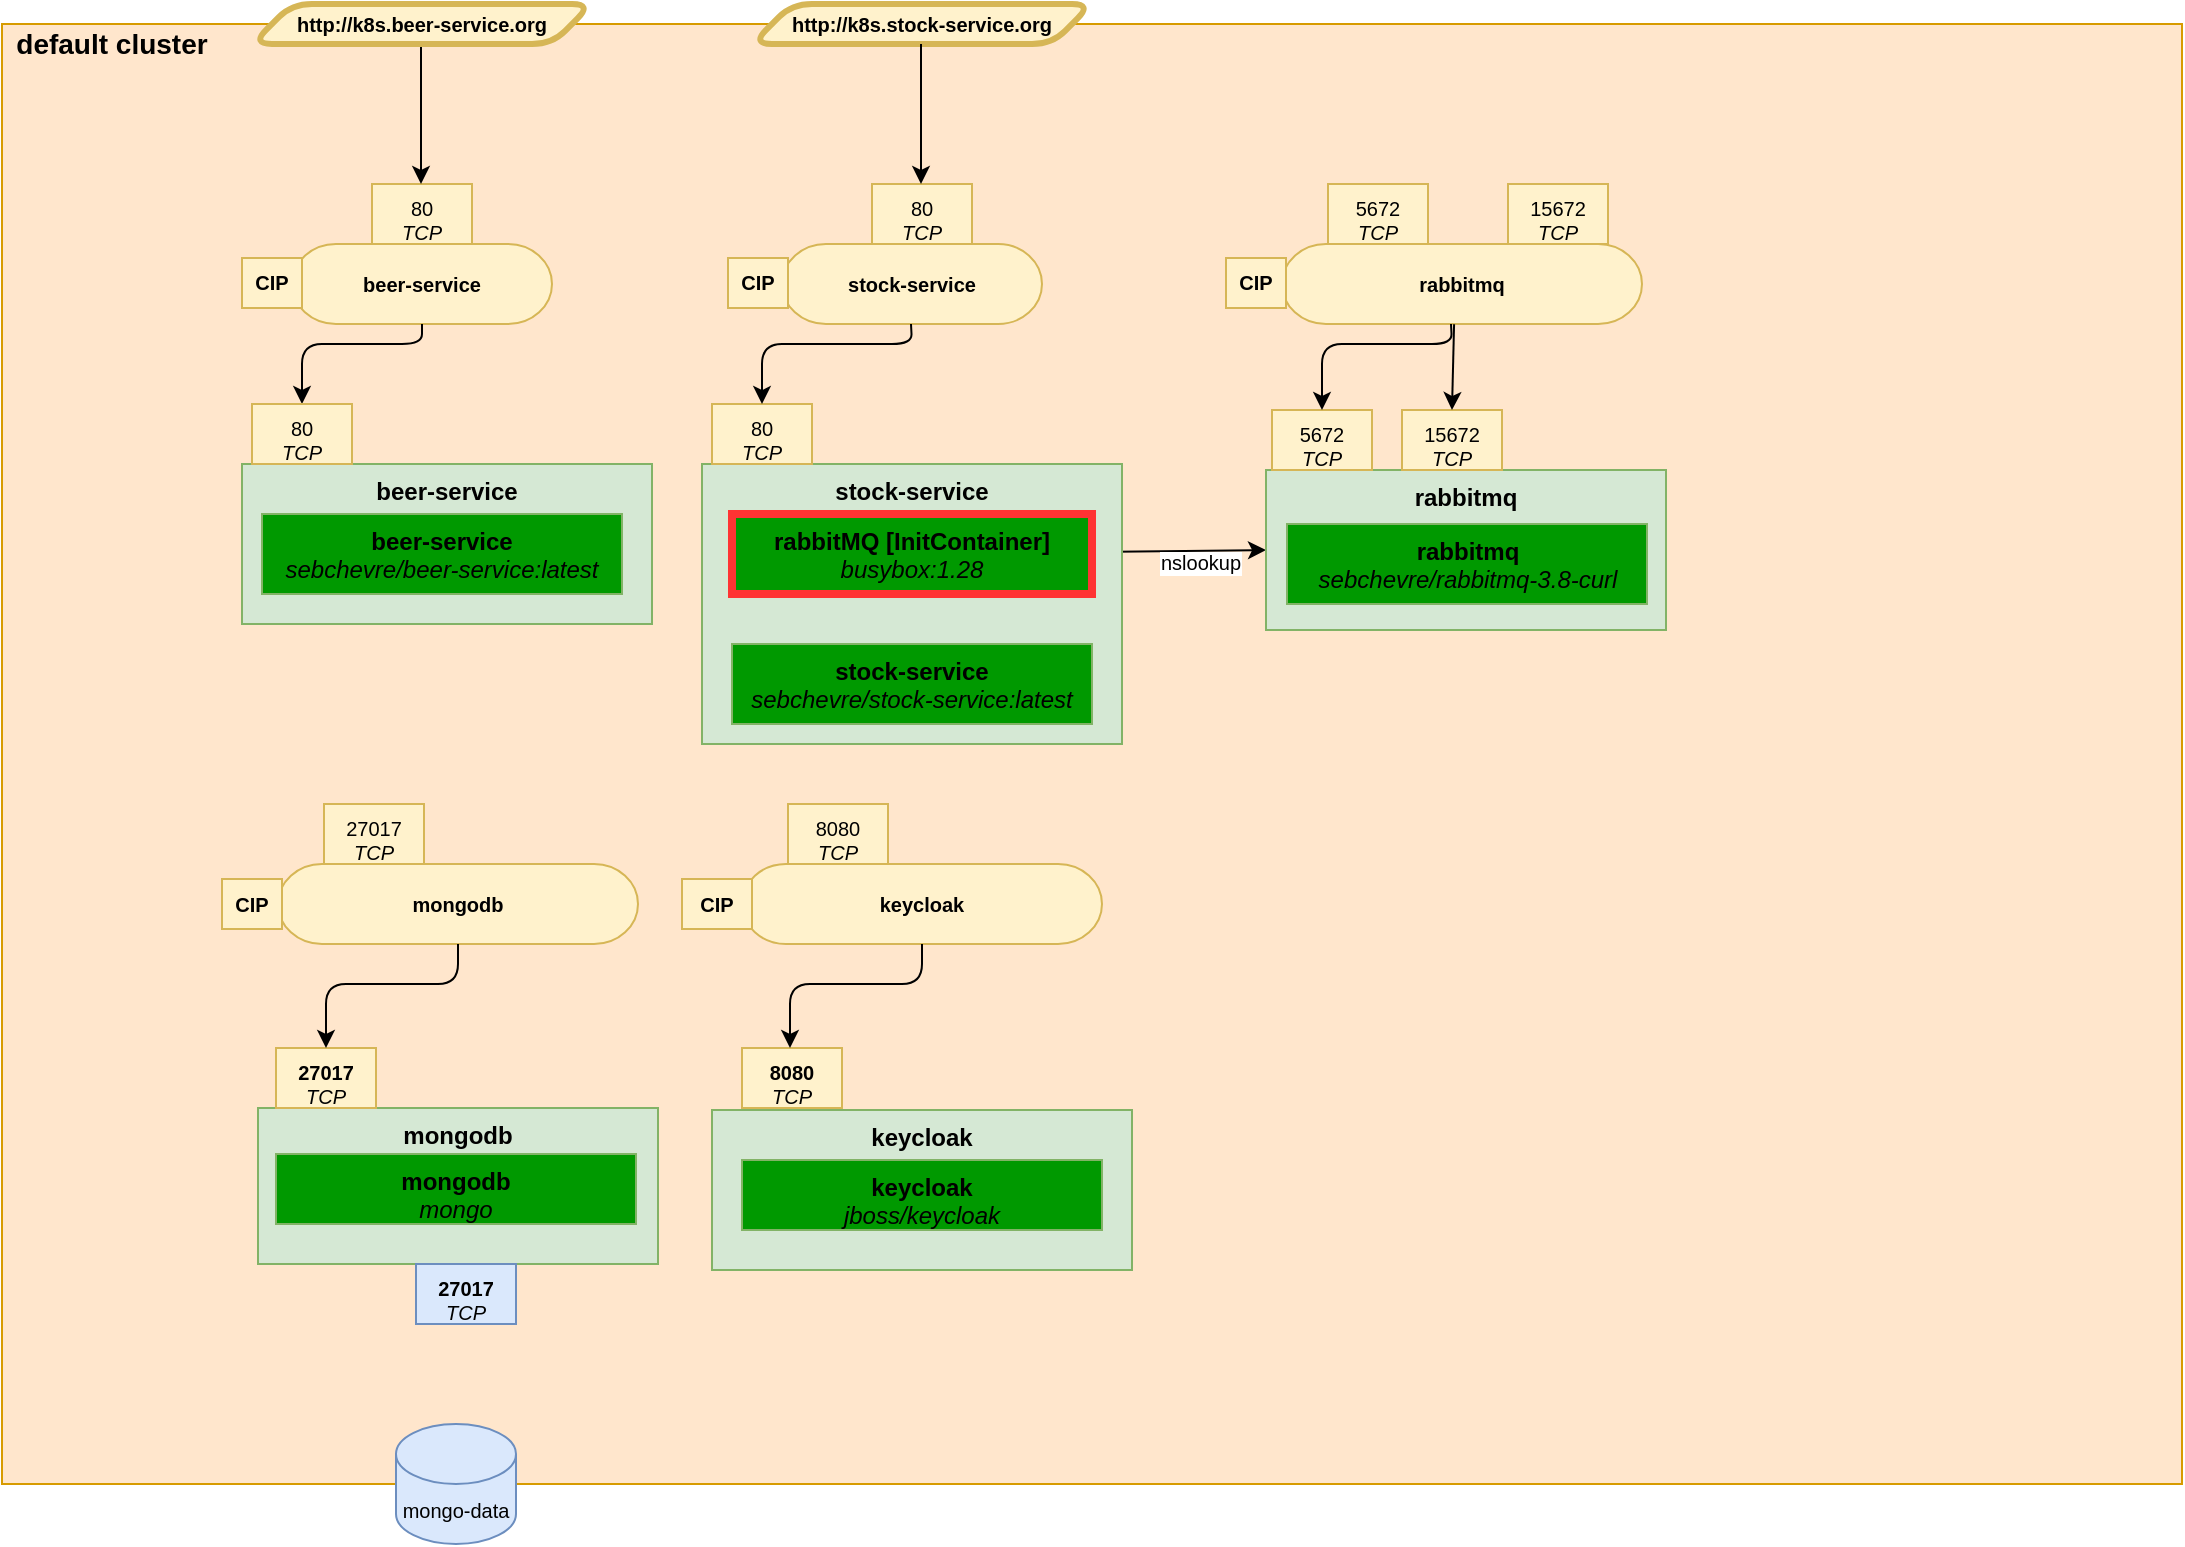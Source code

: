<mxfile version="14.5.1" type="device"><diagram id="rJM5F1tA7AdjbbuWtzJV" name="Page-1"><mxGraphModel dx="823" dy="608" grid="1" gridSize="10" guides="1" tooltips="1" connect="1" arrows="1" fold="1" page="1" pageScale="1" pageWidth="1169" pageHeight="827" math="0" shadow="0"><root><mxCell id="0"/><mxCell id="1" parent="0"/><mxCell id="yTPB5i1iN0pxyLzIITRG-1" value="" style="rounded=0;whiteSpace=wrap;html=1;fillColor=#ffe6cc;strokeColor=#d79b00;align=center;labelPosition=center;verticalLabelPosition=top;verticalAlign=bottom;" vertex="1" parent="1"><mxGeometry x="60" y="180" width="1090" height="730" as="geometry"/></mxCell><mxCell id="yTPB5i1iN0pxyLzIITRG-2" value="default cluster" style="text;html=1;strokeColor=none;fillColor=none;align=center;verticalAlign=middle;whiteSpace=wrap;rounded=0;fontStyle=1;fontSize=14;" vertex="1" parent="1"><mxGeometry x="60" y="180" width="110" height="20" as="geometry"/></mxCell><mxCell id="yTPB5i1iN0pxyLzIITRG-5" value="keycloak" style="rounded=0;whiteSpace=wrap;html=1;fontSize=12;align=center;fontStyle=1;fillColor=#d5e8d4;strokeColor=#82b366;verticalAlign=top;" vertex="1" parent="1"><mxGeometry x="415" y="723" width="210" height="80" as="geometry"/></mxCell><mxCell id="yTPB5i1iN0pxyLzIITRG-6" value="mongodb" style="rounded=0;whiteSpace=wrap;html=1;fontSize=12;align=center;fontStyle=1;fillColor=#d5e8d4;strokeColor=#82b366;verticalAlign=top;" vertex="1" parent="1"><mxGeometry x="188" y="722" width="200" height="78" as="geometry"/></mxCell><mxCell id="yTPB5i1iN0pxyLzIITRG-18" value="" style="endArrow=classic;html=1;fontSize=10;entryX=0;entryY=0.5;entryDx=0;entryDy=0;" edge="1" parent="1" source="yTPB5i1iN0pxyLzIITRG-17" target="yTPB5i1iN0pxyLzIITRG-7"><mxGeometry width="50" height="50" relative="1" as="geometry"><mxPoint x="725" y="442.5" as="sourcePoint"/><mxPoint x="830" y="443" as="targetPoint"/><Array as="points"/></mxGeometry></mxCell><mxCell id="yTPB5i1iN0pxyLzIITRG-30" value="nslookup" style="edgeLabel;html=1;align=center;verticalAlign=middle;resizable=0;points=[];fontSize=10;" vertex="1" connectable="0" parent="yTPB5i1iN0pxyLzIITRG-18"><mxGeometry x="0.239" y="-5" relative="1" as="geometry"><mxPoint as="offset"/></mxGeometry></mxCell><mxCell id="yTPB5i1iN0pxyLzIITRG-38" value="" style="group" vertex="1" connectable="0" parent="1"><mxGeometry x="160" y="170" width="225" height="310" as="geometry"/></mxCell><mxCell id="yTPB5i1iN0pxyLzIITRG-11" value="beer-service" style="rounded=1;whiteSpace=wrap;html=1;fillColor=#fff2cc;fontSize=10;align=center;arcSize=55;strokeColor=#d6b656;fontStyle=1" vertex="1" parent="yTPB5i1iN0pxyLzIITRG-38"><mxGeometry x="45" y="120" width="130" height="40" as="geometry"/></mxCell><mxCell id="yTPB5i1iN0pxyLzIITRG-12" value="" style="endArrow=classic;html=1;fontSize=10;entryX=0.5;entryY=0;entryDx=0;entryDy=0;exitX=0.5;exitY=1;exitDx=0;exitDy=0;" edge="1" parent="yTPB5i1iN0pxyLzIITRG-38" source="yTPB5i1iN0pxyLzIITRG-11" target="yTPB5i1iN0pxyLzIITRG-9"><mxGeometry width="50" height="50" relative="1" as="geometry"><mxPoint x="80" y="10" as="sourcePoint"/><mxPoint x="130" y="-40" as="targetPoint"/><Array as="points"><mxPoint x="110" y="170"/><mxPoint x="50" y="170"/></Array></mxGeometry></mxCell><mxCell id="yTPB5i1iN0pxyLzIITRG-13" value="&lt;span style=&quot;font-weight: normal; font-size: 10px;&quot;&gt;80&lt;/span&gt;&lt;br style=&quot;font-size: 10px;&quot;&gt;&lt;span style=&quot;font-weight: normal; font-size: 10px;&quot;&gt;&lt;i style=&quot;font-size: 10px;&quot;&gt;TCP&lt;/i&gt;&lt;/span&gt;" style="rounded=0;whiteSpace=wrap;html=1;fontSize=10;align=center;fontStyle=1;strokeColor=#d6b656;verticalAlign=top;fillColor=#fff2cc;" vertex="1" parent="yTPB5i1iN0pxyLzIITRG-38"><mxGeometry x="85" y="90" width="50" height="30" as="geometry"/></mxCell><mxCell id="yTPB5i1iN0pxyLzIITRG-3" value="beer-service" style="rounded=0;whiteSpace=wrap;html=1;fontSize=12;align=center;fontStyle=1;fillColor=#d5e8d4;strokeColor=#82b366;verticalAlign=top;" vertex="1" parent="yTPB5i1iN0pxyLzIITRG-38"><mxGeometry x="20" y="230" width="205" height="80" as="geometry"/></mxCell><mxCell id="yTPB5i1iN0pxyLzIITRG-9" value="&lt;span style=&quot;font-weight: normal; font-size: 10px;&quot;&gt;80&lt;/span&gt;&lt;br style=&quot;font-size: 10px;&quot;&gt;&lt;span style=&quot;font-weight: normal; font-size: 10px;&quot;&gt;&lt;i style=&quot;font-size: 10px;&quot;&gt;TCP&lt;/i&gt;&lt;/span&gt;" style="rounded=0;whiteSpace=wrap;html=1;fontSize=10;align=center;fontStyle=1;strokeColor=#d6b656;verticalAlign=top;fillColor=#fff2cc;" vertex="1" parent="yTPB5i1iN0pxyLzIITRG-38"><mxGeometry x="25" y="200" width="50" height="30" as="geometry"/></mxCell><mxCell id="yTPB5i1iN0pxyLzIITRG-24" value="" style="endArrow=classic;html=1;fontSize=10;entryX=0.5;entryY=0;entryDx=0;entryDy=0;" edge="1" parent="yTPB5i1iN0pxyLzIITRG-38"><mxGeometry width="50" height="50" relative="1" as="geometry"><mxPoint x="109.5" y="20" as="sourcePoint"/><mxPoint x="109.5" y="90" as="targetPoint"/></mxGeometry></mxCell><mxCell id="yTPB5i1iN0pxyLzIITRG-25" value="http://k8s.beer-service.org" style="shape=parallelogram;perimeter=parallelogramPerimeter;whiteSpace=wrap;html=1;fixedSize=1;rounded=1;strokeColor=#d6b656;strokeWidth=3;fillColor=#fff2cc;fontSize=10;align=center;fontStyle=1" vertex="1" parent="yTPB5i1iN0pxyLzIITRG-38"><mxGeometry x="25" width="170" height="20" as="geometry"/></mxCell><mxCell id="yTPB5i1iN0pxyLzIITRG-27" value="beer-service&lt;br&gt;&lt;i style=&quot;font-weight: normal&quot;&gt;sebchevre/beer-service:latest&lt;/i&gt;" style="rounded=0;whiteSpace=wrap;html=1;fontSize=12;align=center;fontStyle=1;strokeColor=#82b366;verticalAlign=top;fillColor=#009900;" vertex="1" parent="yTPB5i1iN0pxyLzIITRG-38"><mxGeometry x="30" y="255" width="180" height="40" as="geometry"/></mxCell><mxCell id="yTPB5i1iN0pxyLzIITRG-39" value="" style="group" vertex="1" connectable="0" parent="1"><mxGeometry x="410" y="170" width="220" height="370" as="geometry"/></mxCell><mxCell id="yTPB5i1iN0pxyLzIITRG-15" value="stock-service" style="rounded=0;whiteSpace=wrap;html=1;fontSize=12;align=center;fontStyle=1;fillColor=#d5e8d4;strokeColor=#82b366;verticalAlign=top;" vertex="1" parent="yTPB5i1iN0pxyLzIITRG-39"><mxGeometry y="230" width="210" height="140" as="geometry"/></mxCell><mxCell id="yTPB5i1iN0pxyLzIITRG-16" value="stock-service&lt;br&gt;&lt;i style=&quot;font-weight: normal&quot;&gt;sebchevre/stock-service:latest&lt;/i&gt;" style="rounded=0;whiteSpace=wrap;html=1;fontSize=12;align=center;fontStyle=1;strokeColor=#82b366;verticalAlign=top;fillColor=#009900;" vertex="1" parent="yTPB5i1iN0pxyLzIITRG-39"><mxGeometry x="15" y="320" width="180" height="40" as="geometry"/></mxCell><mxCell id="yTPB5i1iN0pxyLzIITRG-17" value="rabbitMQ [InitContainer]&lt;br&gt;&lt;i style=&quot;font-weight: normal&quot;&gt;busybox:1.28&lt;/i&gt;" style="rounded=0;whiteSpace=wrap;html=1;fontSize=12;align=center;fontStyle=1;verticalAlign=top;fillColor=#009900;strokeColor=#FF3333;strokeWidth=4;" vertex="1" parent="yTPB5i1iN0pxyLzIITRG-39"><mxGeometry x="15" y="255" width="180" height="40" as="geometry"/></mxCell><mxCell id="yTPB5i1iN0pxyLzIITRG-19" value="&lt;span style=&quot;font-weight: normal; font-size: 10px;&quot;&gt;80&lt;/span&gt;&lt;br style=&quot;font-size: 10px;&quot;&gt;&lt;span style=&quot;font-weight: normal; font-size: 10px;&quot;&gt;&lt;i style=&quot;font-size: 10px;&quot;&gt;TCP&lt;/i&gt;&lt;/span&gt;" style="rounded=0;whiteSpace=wrap;html=1;fontSize=10;align=center;fontStyle=1;strokeColor=#d6b656;verticalAlign=top;fillColor=#fff2cc;" vertex="1" parent="yTPB5i1iN0pxyLzIITRG-39"><mxGeometry x="5" y="200" width="50" height="30" as="geometry"/></mxCell><mxCell id="yTPB5i1iN0pxyLzIITRG-20" value="stock-service" style="rounded=1;whiteSpace=wrap;html=1;fillColor=#fff2cc;fontSize=10;align=center;arcSize=55;strokeColor=#d6b656;fontStyle=1" vertex="1" parent="yTPB5i1iN0pxyLzIITRG-39"><mxGeometry x="40" y="120" width="130" height="40" as="geometry"/></mxCell><mxCell id="yTPB5i1iN0pxyLzIITRG-21" value="&lt;span style=&quot;font-weight: normal; font-size: 10px;&quot;&gt;80&lt;/span&gt;&lt;br style=&quot;font-size: 10px;&quot;&gt;&lt;span style=&quot;font-weight: normal; font-size: 10px;&quot;&gt;&lt;i style=&quot;font-size: 10px;&quot;&gt;TCP&lt;/i&gt;&lt;/span&gt;" style="rounded=0;whiteSpace=wrap;html=1;fontSize=10;align=center;fontStyle=1;strokeColor=#d6b656;verticalAlign=top;fillColor=#fff2cc;" vertex="1" parent="yTPB5i1iN0pxyLzIITRG-39"><mxGeometry x="85" y="90" width="50" height="30" as="geometry"/></mxCell><mxCell id="yTPB5i1iN0pxyLzIITRG-22" value="" style="endArrow=classic;html=1;fontSize=10;entryX=0.5;entryY=0;entryDx=0;entryDy=0;" edge="1" parent="yTPB5i1iN0pxyLzIITRG-39" target="yTPB5i1iN0pxyLzIITRG-19"><mxGeometry width="50" height="50" relative="1" as="geometry"><mxPoint x="104.5" y="160" as="sourcePoint"/><mxPoint x="104.5" y="230" as="targetPoint"/><Array as="points"><mxPoint x="105" y="170"/><mxPoint x="30" y="170"/></Array></mxGeometry></mxCell><mxCell id="yTPB5i1iN0pxyLzIITRG-23" value="http://k8s.stock-service.org" style="shape=parallelogram;perimeter=parallelogramPerimeter;whiteSpace=wrap;html=1;fixedSize=1;rounded=1;strokeColor=#d6b656;strokeWidth=3;fillColor=#fff2cc;fontSize=10;align=center;fontStyle=1" vertex="1" parent="yTPB5i1iN0pxyLzIITRG-39"><mxGeometry x="25" width="170" height="20" as="geometry"/></mxCell><mxCell id="yTPB5i1iN0pxyLzIITRG-26" value="" style="endArrow=classic;html=1;fontSize=10;entryX=0.5;entryY=0;entryDx=0;entryDy=0;" edge="1" parent="yTPB5i1iN0pxyLzIITRG-39"><mxGeometry width="50" height="50" relative="1" as="geometry"><mxPoint x="109.5" y="20" as="sourcePoint"/><mxPoint x="109.5" y="90" as="targetPoint"/></mxGeometry></mxCell><mxCell id="yTPB5i1iN0pxyLzIITRG-40" value="" style="group" vertex="1" connectable="0" parent="1"><mxGeometry x="680" y="260" width="220" height="223" as="geometry"/></mxCell><mxCell id="yTPB5i1iN0pxyLzIITRG-7" value="rabbitmq" style="rounded=0;whiteSpace=wrap;html=1;fontSize=12;align=center;fontStyle=1;fillColor=#d5e8d4;strokeColor=#82b366;verticalAlign=top;" vertex="1" parent="yTPB5i1iN0pxyLzIITRG-40"><mxGeometry x="12" y="143" width="200" height="80" as="geometry"/></mxCell><mxCell id="yTPB5i1iN0pxyLzIITRG-8" value="rabbitmq&lt;br&gt;&lt;span style=&quot;font-weight: 400&quot;&gt;&lt;i&gt;sebchevre/rabbitmq-3.8-curl&lt;/i&gt;&lt;/span&gt;" style="rounded=0;whiteSpace=wrap;html=1;fontSize=12;align=center;fontStyle=1;strokeColor=#82b366;verticalAlign=top;fillColor=#009900;" vertex="1" parent="yTPB5i1iN0pxyLzIITRG-40"><mxGeometry x="22.5" y="170" width="180" height="40" as="geometry"/></mxCell><mxCell id="yTPB5i1iN0pxyLzIITRG-28" value="&lt;span style=&quot;font-weight: 400&quot;&gt;5672&lt;/span&gt;&lt;br style=&quot;font-size: 10px&quot;&gt;&lt;span style=&quot;font-weight: normal ; font-size: 10px&quot;&gt;&lt;i style=&quot;font-size: 10px&quot;&gt;TCP&lt;/i&gt;&lt;/span&gt;" style="rounded=0;whiteSpace=wrap;html=1;fontSize=10;align=center;fontStyle=1;strokeColor=#d6b656;verticalAlign=top;fillColor=#fff2cc;" vertex="1" parent="yTPB5i1iN0pxyLzIITRG-40"><mxGeometry x="15" y="113" width="50" height="30" as="geometry"/></mxCell><mxCell id="yTPB5i1iN0pxyLzIITRG-29" value="&lt;span style=&quot;font-weight: 400&quot;&gt;15672&lt;/span&gt;&lt;br style=&quot;font-size: 10px&quot;&gt;&lt;span style=&quot;font-weight: normal ; font-size: 10px&quot;&gt;&lt;i style=&quot;font-size: 10px&quot;&gt;TCP&lt;/i&gt;&lt;/span&gt;" style="rounded=0;whiteSpace=wrap;html=1;fontSize=10;align=center;fontStyle=1;strokeColor=#d6b656;verticalAlign=top;fillColor=#fff2cc;" vertex="1" parent="yTPB5i1iN0pxyLzIITRG-40"><mxGeometry x="80" y="113" width="50" height="30" as="geometry"/></mxCell><mxCell id="yTPB5i1iN0pxyLzIITRG-31" value="rabbitmq" style="rounded=1;whiteSpace=wrap;html=1;fillColor=#fff2cc;fontSize=10;align=center;arcSize=55;strokeColor=#d6b656;fontStyle=1" vertex="1" parent="yTPB5i1iN0pxyLzIITRG-40"><mxGeometry x="20" y="30" width="180" height="40" as="geometry"/></mxCell><mxCell id="yTPB5i1iN0pxyLzIITRG-32" value="&lt;span style=&quot;font-weight: 400&quot;&gt;5672&lt;/span&gt;&lt;br style=&quot;font-size: 10px&quot;&gt;&lt;span style=&quot;font-weight: normal ; font-size: 10px&quot;&gt;&lt;i style=&quot;font-size: 10px&quot;&gt;TCP&lt;/i&gt;&lt;/span&gt;" style="rounded=0;whiteSpace=wrap;html=1;fontSize=10;align=center;fontStyle=1;strokeColor=#d6b656;verticalAlign=top;fillColor=#fff2cc;" vertex="1" parent="yTPB5i1iN0pxyLzIITRG-40"><mxGeometry x="43" width="50" height="30" as="geometry"/></mxCell><mxCell id="yTPB5i1iN0pxyLzIITRG-33" value="&lt;span style=&quot;font-weight: 400&quot;&gt;15672&lt;/span&gt;&lt;br style=&quot;font-size: 10px&quot;&gt;&lt;span style=&quot;font-weight: normal ; font-size: 10px&quot;&gt;&lt;i style=&quot;font-size: 10px&quot;&gt;TCP&lt;/i&gt;&lt;/span&gt;" style="rounded=0;whiteSpace=wrap;html=1;fontSize=10;align=center;fontStyle=1;strokeColor=#d6b656;verticalAlign=top;fillColor=#fff2cc;" vertex="1" parent="yTPB5i1iN0pxyLzIITRG-40"><mxGeometry x="133" width="50" height="30" as="geometry"/></mxCell><mxCell id="yTPB5i1iN0pxyLzIITRG-34" value="" style="endArrow=classic;html=1;fontSize=10;entryX=0.5;entryY=0;entryDx=0;entryDy=0;" edge="1" parent="yTPB5i1iN0pxyLzIITRG-40" target="yTPB5i1iN0pxyLzIITRG-28"><mxGeometry width="50" height="50" relative="1" as="geometry"><mxPoint x="104.5" y="70" as="sourcePoint"/><mxPoint x="104.5" y="140" as="targetPoint"/><Array as="points"><mxPoint x="105" y="80"/><mxPoint x="40" y="80"/></Array></mxGeometry></mxCell><mxCell id="yTPB5i1iN0pxyLzIITRG-35" value="" style="endArrow=classic;html=1;fontSize=10;entryX=0.5;entryY=0;entryDx=0;entryDy=0;exitX=0.478;exitY=1.004;exitDx=0;exitDy=0;exitPerimeter=0;" edge="1" parent="yTPB5i1iN0pxyLzIITRG-40" source="yTPB5i1iN0pxyLzIITRG-31" target="yTPB5i1iN0pxyLzIITRG-29"><mxGeometry width="50" height="50" relative="1" as="geometry"><mxPoint x="100" y="70" as="sourcePoint"/><mxPoint x="200" y="80" as="targetPoint"/></mxGeometry></mxCell><mxCell id="yTPB5i1iN0pxyLzIITRG-41" value="mongodb&lt;br&gt;&lt;span style=&quot;font-weight: 400&quot;&gt;&lt;i&gt;mongo&lt;/i&gt;&lt;/span&gt;" style="rounded=0;whiteSpace=wrap;html=1;fontSize=12;align=center;fontStyle=1;strokeColor=#82b366;verticalAlign=top;fillColor=#009900;" vertex="1" parent="1"><mxGeometry x="197" y="745" width="180" height="35" as="geometry"/></mxCell><mxCell id="yTPB5i1iN0pxyLzIITRG-42" value="mongodb" style="rounded=1;whiteSpace=wrap;html=1;fillColor=#fff2cc;fontSize=10;align=center;arcSize=55;strokeColor=#d6b656;fontStyle=1" vertex="1" parent="1"><mxGeometry x="198" y="600" width="180" height="40" as="geometry"/></mxCell><mxCell id="yTPB5i1iN0pxyLzIITRG-43" value="&lt;span style=&quot;font-weight: 400&quot;&gt;27017&lt;/span&gt;&lt;br style=&quot;font-size: 10px&quot;&gt;&lt;span style=&quot;font-weight: normal ; font-size: 10px&quot;&gt;&lt;i style=&quot;font-size: 10px&quot;&gt;TCP&lt;/i&gt;&lt;/span&gt;" style="rounded=0;whiteSpace=wrap;html=1;fontSize=10;align=center;fontStyle=1;strokeColor=#d6b656;verticalAlign=top;fillColor=#fff2cc;" vertex="1" parent="1"><mxGeometry x="221" y="570" width="50" height="30" as="geometry"/></mxCell><mxCell id="yTPB5i1iN0pxyLzIITRG-45" value="&lt;span style=&quot;font-size: 10px&quot;&gt;27017&lt;/span&gt;&lt;br style=&quot;font-size: 10px&quot;&gt;&lt;span style=&quot;font-weight: normal ; font-size: 10px&quot;&gt;&lt;i style=&quot;font-size: 10px&quot;&gt;TCP&lt;/i&gt;&lt;/span&gt;" style="rounded=0;whiteSpace=wrap;html=1;fontSize=10;align=center;fontStyle=1;strokeColor=#d6b656;verticalAlign=top;fillColor=#fff2cc;" vertex="1" parent="1"><mxGeometry x="197" y="692" width="50" height="30" as="geometry"/></mxCell><mxCell id="yTPB5i1iN0pxyLzIITRG-46" value="" style="endArrow=classic;html=1;fontSize=10;exitX=0.5;exitY=1;exitDx=0;exitDy=0;entryX=0.5;entryY=0;entryDx=0;entryDy=0;" edge="1" parent="1" source="yTPB5i1iN0pxyLzIITRG-42" target="yTPB5i1iN0pxyLzIITRG-45"><mxGeometry width="50" height="50" relative="1" as="geometry"><mxPoint x="610" y="610" as="sourcePoint"/><mxPoint x="660" y="560" as="targetPoint"/><Array as="points"><mxPoint x="288" y="660"/><mxPoint x="222" y="660"/></Array></mxGeometry></mxCell><mxCell id="yTPB5i1iN0pxyLzIITRG-47" value="keycloak&lt;br&gt;&lt;span style=&quot;font-weight: 400&quot;&gt;&lt;i&gt;jboss/keycloak&lt;/i&gt;&lt;/span&gt;" style="rounded=0;whiteSpace=wrap;html=1;fontSize=12;align=center;fontStyle=1;strokeColor=#82b366;verticalAlign=top;fillColor=#009900;" vertex="1" parent="1"><mxGeometry x="430" y="748" width="180" height="35" as="geometry"/></mxCell><mxCell id="yTPB5i1iN0pxyLzIITRG-48" value="8080&lt;br style=&quot;font-size: 10px&quot;&gt;&lt;span style=&quot;font-weight: normal ; font-size: 10px&quot;&gt;&lt;i style=&quot;font-size: 10px&quot;&gt;TCP&lt;/i&gt;&lt;/span&gt;" style="rounded=0;whiteSpace=wrap;html=1;fontSize=10;align=center;fontStyle=1;strokeColor=#d6b656;verticalAlign=top;fillColor=#fff2cc;" vertex="1" parent="1"><mxGeometry x="430" y="692" width="50" height="30" as="geometry"/></mxCell><mxCell id="yTPB5i1iN0pxyLzIITRG-49" value="keycloak" style="rounded=1;whiteSpace=wrap;html=1;fillColor=#fff2cc;fontSize=10;align=center;arcSize=55;strokeColor=#d6b656;fontStyle=1" vertex="1" parent="1"><mxGeometry x="430" y="600" width="180" height="40" as="geometry"/></mxCell><mxCell id="yTPB5i1iN0pxyLzIITRG-50" value="&lt;span style=&quot;font-weight: 400&quot;&gt;8080&lt;/span&gt;&lt;br style=&quot;font-size: 10px&quot;&gt;&lt;span style=&quot;font-weight: normal ; font-size: 10px&quot;&gt;&lt;i style=&quot;font-size: 10px&quot;&gt;TCP&lt;/i&gt;&lt;/span&gt;" style="rounded=0;whiteSpace=wrap;html=1;fontSize=10;align=center;fontStyle=1;strokeColor=#d6b656;verticalAlign=top;fillColor=#fff2cc;" vertex="1" parent="1"><mxGeometry x="453" y="570" width="50" height="30" as="geometry"/></mxCell><mxCell id="yTPB5i1iN0pxyLzIITRG-51" value="" style="endArrow=classic;html=1;fontSize=10;exitX=0.5;exitY=1;exitDx=0;exitDy=0;entryX=0.5;entryY=0;entryDx=0;entryDy=0;" edge="1" parent="1" source="yTPB5i1iN0pxyLzIITRG-49"><mxGeometry width="50" height="50" relative="1" as="geometry"><mxPoint x="842" y="610" as="sourcePoint"/><mxPoint x="454" y="692" as="targetPoint"/><Array as="points"><mxPoint x="520" y="660"/><mxPoint x="454" y="660"/></Array></mxGeometry></mxCell><mxCell id="yTPB5i1iN0pxyLzIITRG-52" value="&lt;span style=&quot;&quot;&gt;CIP&lt;/span&gt;" style="rounded=0;whiteSpace=wrap;html=1;fontSize=10;align=center;fontStyle=1;strokeColor=#d6b656;verticalAlign=top;fillColor=#fff2cc;" vertex="1" parent="1"><mxGeometry x="170" y="607.5" width="30" height="25" as="geometry"/></mxCell><mxCell id="yTPB5i1iN0pxyLzIITRG-53" value="&lt;span style=&quot;&quot;&gt;CIP&lt;/span&gt;" style="rounded=0;whiteSpace=wrap;html=1;fontSize=10;align=center;fontStyle=1;strokeColor=#d6b656;verticalAlign=top;fillColor=#fff2cc;" vertex="1" parent="1"><mxGeometry x="400" y="607.5" width="35" height="25" as="geometry"/></mxCell><mxCell id="yTPB5i1iN0pxyLzIITRG-54" value="&lt;span style=&quot;&quot;&gt;CIP&lt;/span&gt;" style="rounded=0;whiteSpace=wrap;html=1;fontSize=10;align=center;fontStyle=1;strokeColor=#d6b656;verticalAlign=top;fillColor=#fff2cc;" vertex="1" parent="1"><mxGeometry x="180" y="297" width="30" height="25" as="geometry"/></mxCell><mxCell id="yTPB5i1iN0pxyLzIITRG-56" value="&lt;span style=&quot;&quot;&gt;CIP&lt;/span&gt;" style="rounded=0;whiteSpace=wrap;html=1;fontSize=10;align=center;fontStyle=1;strokeColor=#d6b656;verticalAlign=top;fillColor=#fff2cc;" vertex="1" parent="1"><mxGeometry x="423" y="297" width="30" height="25" as="geometry"/></mxCell><mxCell id="yTPB5i1iN0pxyLzIITRG-57" value="&lt;span style=&quot;&quot;&gt;CIP&lt;/span&gt;" style="rounded=0;whiteSpace=wrap;html=1;fontSize=10;align=center;fontStyle=1;strokeColor=#d6b656;verticalAlign=top;fillColor=#fff2cc;" vertex="1" parent="1"><mxGeometry x="672" y="297" width="30" height="25" as="geometry"/></mxCell><mxCell id="yTPB5i1iN0pxyLzIITRG-58" value="mongo-data" style="shape=cylinder3;whiteSpace=wrap;html=1;boundedLbl=1;backgroundOutline=1;size=15;rounded=1;strokeColor=#6c8ebf;strokeWidth=1;fillColor=#dae8fc;fontSize=10;align=center;" vertex="1" parent="1"><mxGeometry x="257" y="880" width="60" height="60" as="geometry"/></mxCell><mxCell id="yTPB5i1iN0pxyLzIITRG-59" value="&lt;span style=&quot;font-size: 10px&quot;&gt;27017&lt;/span&gt;&lt;br style=&quot;font-size: 10px&quot;&gt;&lt;span style=&quot;font-weight: normal ; font-size: 10px&quot;&gt;&lt;i style=&quot;font-size: 10px&quot;&gt;TCP&lt;/i&gt;&lt;/span&gt;" style="rounded=0;whiteSpace=wrap;html=1;fontSize=10;align=center;fontStyle=1;strokeColor=#6c8ebf;verticalAlign=top;fillColor=#dae8fc;" vertex="1" parent="1"><mxGeometry x="267" y="800" width="50" height="30" as="geometry"/></mxCell></root></mxGraphModel></diagram></mxfile>